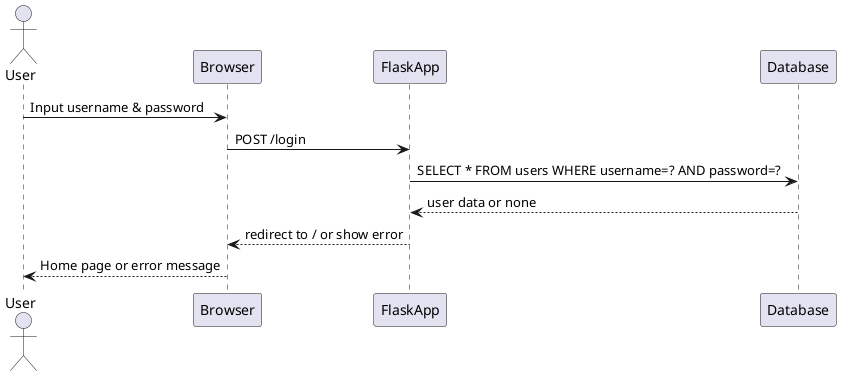 @startuml
actor User
participant Browser
participant FlaskApp as App
participant Database as DB

User -> Browser : Input username & password
Browser -> App : POST /login
App -> DB : SELECT * FROM users WHERE username=? AND password=?
DB --> App : user data or none
App --> Browser : redirect to / or show error
Browser --> User : Home page or error message
@enduml
